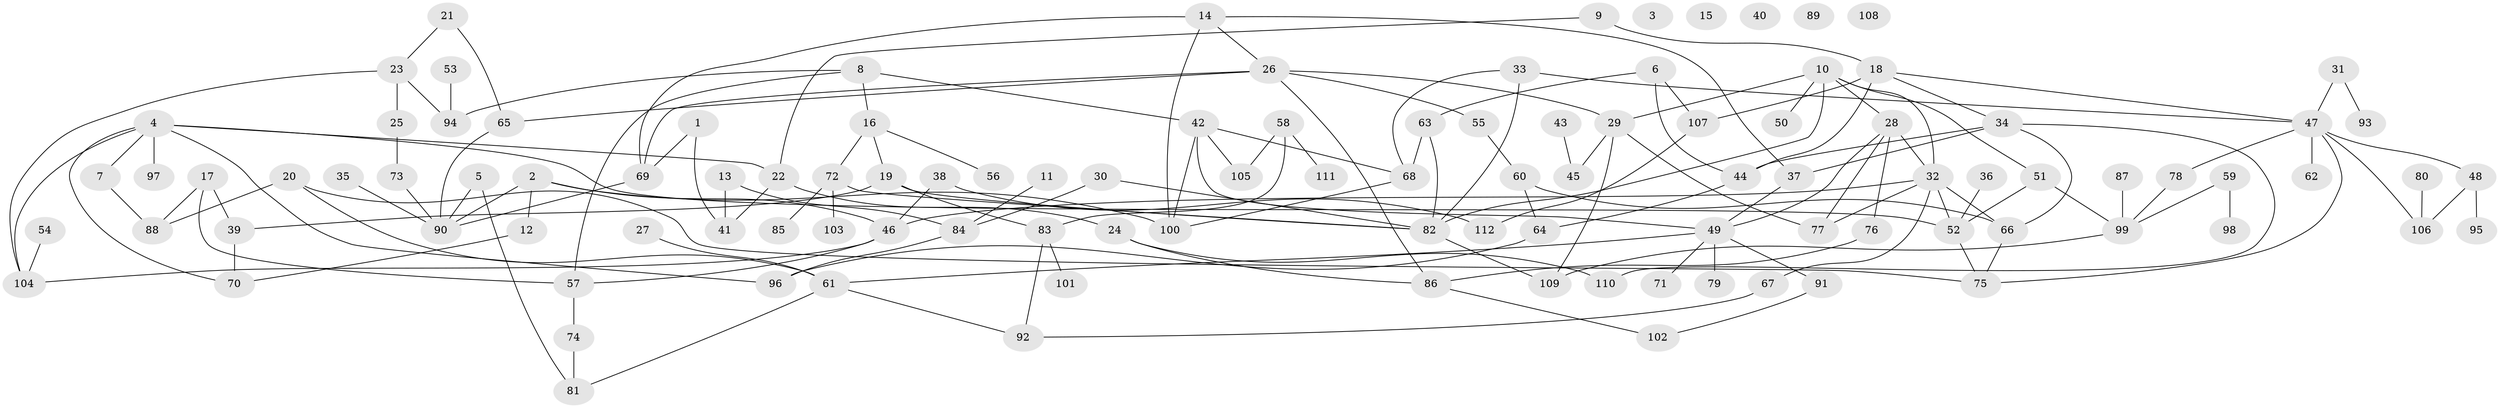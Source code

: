 // coarse degree distribution, {3: 0.17105263157894737, 5: 0.09210526315789473, 0: 0.06578947368421052, 7: 0.05263157894736842, 6: 0.07894736842105263, 1: 0.25, 2: 0.09210526315789473, 4: 0.15789473684210525, 8: 0.02631578947368421, 9: 0.013157894736842105}
// Generated by graph-tools (version 1.1) at 2025/41/03/06/25 10:41:22]
// undirected, 112 vertices, 160 edges
graph export_dot {
graph [start="1"]
  node [color=gray90,style=filled];
  1;
  2;
  3;
  4;
  5;
  6;
  7;
  8;
  9;
  10;
  11;
  12;
  13;
  14;
  15;
  16;
  17;
  18;
  19;
  20;
  21;
  22;
  23;
  24;
  25;
  26;
  27;
  28;
  29;
  30;
  31;
  32;
  33;
  34;
  35;
  36;
  37;
  38;
  39;
  40;
  41;
  42;
  43;
  44;
  45;
  46;
  47;
  48;
  49;
  50;
  51;
  52;
  53;
  54;
  55;
  56;
  57;
  58;
  59;
  60;
  61;
  62;
  63;
  64;
  65;
  66;
  67;
  68;
  69;
  70;
  71;
  72;
  73;
  74;
  75;
  76;
  77;
  78;
  79;
  80;
  81;
  82;
  83;
  84;
  85;
  86;
  87;
  88;
  89;
  90;
  91;
  92;
  93;
  94;
  95;
  96;
  97;
  98;
  99;
  100;
  101;
  102;
  103;
  104;
  105;
  106;
  107;
  108;
  109;
  110;
  111;
  112;
  1 -- 41;
  1 -- 69;
  2 -- 12;
  2 -- 46;
  2 -- 90;
  2 -- 100;
  4 -- 7;
  4 -- 22;
  4 -- 52;
  4 -- 70;
  4 -- 96;
  4 -- 97;
  4 -- 104;
  5 -- 81;
  5 -- 90;
  6 -- 44;
  6 -- 63;
  6 -- 107;
  7 -- 88;
  8 -- 16;
  8 -- 42;
  8 -- 57;
  8 -- 94;
  9 -- 18;
  9 -- 22;
  10 -- 28;
  10 -- 29;
  10 -- 32;
  10 -- 50;
  10 -- 51;
  10 -- 82;
  11 -- 84;
  12 -- 70;
  13 -- 41;
  13 -- 84;
  14 -- 26;
  14 -- 37;
  14 -- 69;
  14 -- 100;
  16 -- 19;
  16 -- 56;
  16 -- 72;
  17 -- 39;
  17 -- 57;
  17 -- 88;
  18 -- 34;
  18 -- 44;
  18 -- 47;
  18 -- 107;
  19 -- 39;
  19 -- 82;
  19 -- 83;
  20 -- 61;
  20 -- 75;
  20 -- 88;
  21 -- 23;
  21 -- 65;
  22 -- 24;
  22 -- 41;
  23 -- 25;
  23 -- 94;
  23 -- 104;
  24 -- 86;
  24 -- 110;
  25 -- 73;
  26 -- 29;
  26 -- 55;
  26 -- 65;
  26 -- 69;
  26 -- 86;
  27 -- 61;
  28 -- 32;
  28 -- 49;
  28 -- 76;
  28 -- 77;
  29 -- 45;
  29 -- 77;
  29 -- 109;
  30 -- 82;
  30 -- 84;
  31 -- 47;
  31 -- 93;
  32 -- 46;
  32 -- 52;
  32 -- 66;
  32 -- 67;
  32 -- 77;
  33 -- 47;
  33 -- 68;
  33 -- 82;
  34 -- 37;
  34 -- 44;
  34 -- 66;
  34 -- 110;
  35 -- 90;
  36 -- 52;
  37 -- 49;
  38 -- 46;
  38 -- 112;
  39 -- 70;
  42 -- 49;
  42 -- 68;
  42 -- 100;
  42 -- 105;
  43 -- 45;
  44 -- 64;
  46 -- 57;
  46 -- 104;
  47 -- 48;
  47 -- 62;
  47 -- 75;
  47 -- 78;
  47 -- 106;
  48 -- 95;
  48 -- 106;
  49 -- 61;
  49 -- 71;
  49 -- 79;
  49 -- 91;
  51 -- 52;
  51 -- 99;
  52 -- 75;
  53 -- 94;
  54 -- 104;
  55 -- 60;
  57 -- 74;
  58 -- 83;
  58 -- 105;
  58 -- 111;
  59 -- 98;
  59 -- 99;
  60 -- 64;
  60 -- 66;
  61 -- 81;
  61 -- 92;
  63 -- 68;
  63 -- 82;
  64 -- 96;
  65 -- 90;
  66 -- 75;
  67 -- 92;
  68 -- 100;
  69 -- 90;
  72 -- 82;
  72 -- 85;
  72 -- 103;
  73 -- 90;
  74 -- 81;
  76 -- 86;
  78 -- 99;
  80 -- 106;
  82 -- 109;
  83 -- 92;
  83 -- 101;
  84 -- 96;
  86 -- 102;
  87 -- 99;
  91 -- 102;
  99 -- 109;
  107 -- 112;
}
